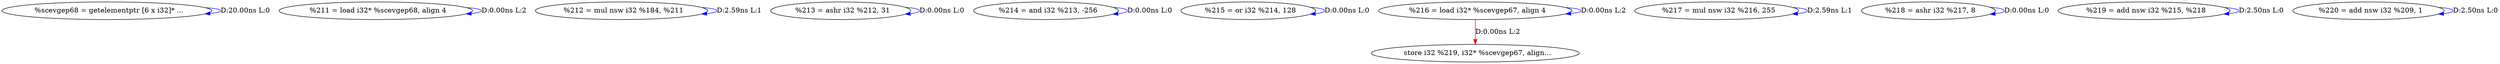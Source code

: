 digraph {
Node0x560817b0cb10[label="  %scevgep68 = getelementptr [6 x i32]* ..."];
Node0x560817b0cb10 -> Node0x560817b0cb10[label="D:20.00ns L:0",color=blue];
Node0x560817b0cbf0[label="  %211 = load i32* %scevgep68, align 4"];
Node0x560817b0cbf0 -> Node0x560817b0cbf0[label="D:0.00ns L:2",color=blue];
Node0x560817b0ccd0[label="  %212 = mul nsw i32 %184, %211"];
Node0x560817b0ccd0 -> Node0x560817b0ccd0[label="D:2.59ns L:1",color=blue];
Node0x560817b0cdb0[label="  %213 = ashr i32 %212, 31"];
Node0x560817b0cdb0 -> Node0x560817b0cdb0[label="D:0.00ns L:0",color=blue];
Node0x560817b0ce90[label="  %214 = and i32 %213, -256"];
Node0x560817b0ce90 -> Node0x560817b0ce90[label="D:0.00ns L:0",color=blue];
Node0x560817b0cf70[label="  %215 = or i32 %214, 128"];
Node0x560817b0cf70 -> Node0x560817b0cf70[label="D:0.00ns L:0",color=blue];
Node0x560817b0d050[label="  %216 = load i32* %scevgep67, align 4"];
Node0x560817b0d050 -> Node0x560817b0d050[label="D:0.00ns L:2",color=blue];
Node0x560817b0d3d0[label="  store i32 %219, i32* %scevgep67, align..."];
Node0x560817b0d050 -> Node0x560817b0d3d0[label="D:0.00ns L:2",color=red];
Node0x560817b0d130[label="  %217 = mul nsw i32 %216, 255"];
Node0x560817b0d130 -> Node0x560817b0d130[label="D:2.59ns L:1",color=blue];
Node0x560817b0d210[label="  %218 = ashr i32 %217, 8"];
Node0x560817b0d210 -> Node0x560817b0d210[label="D:0.00ns L:0",color=blue];
Node0x560817b0d2f0[label="  %219 = add nsw i32 %215, %218"];
Node0x560817b0d2f0 -> Node0x560817b0d2f0[label="D:2.50ns L:0",color=blue];
Node0x560817b0d4b0[label="  %220 = add nsw i32 %209, 1"];
Node0x560817b0d4b0 -> Node0x560817b0d4b0[label="D:2.50ns L:0",color=blue];
}
